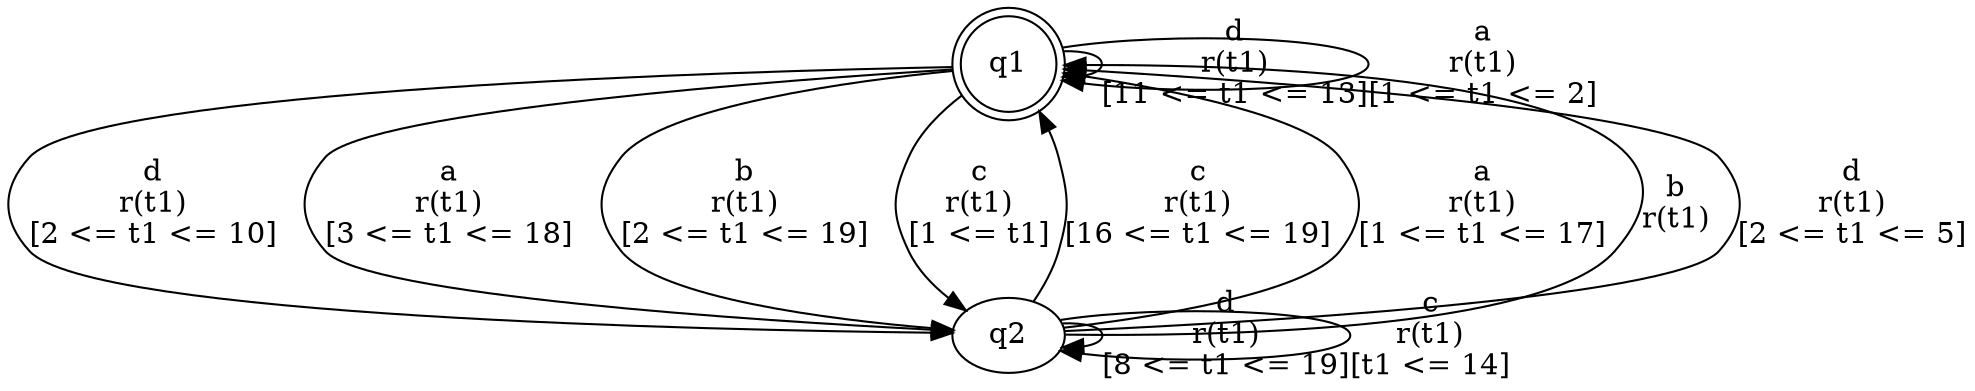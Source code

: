 digraph L {
	qq1[label=q1 shape=doublecircle]
	qq2[label=q2]
	qq1 -> qq2[label="d\nr(t1)\n[2 <= t1 <= 10]"]
	qq2 -> qq1[label="c\nr(t1)\n[16 <= t1 <= 19]"]
	qq2 -> qq1[label="a\nr(t1)\n[1 <= t1 <= 17]"]
	qq2 -> qq2[label="d\nr(t1)\n[8 <= t1 <= 19]"]
	qq2 -> qq2[label="c\nr(t1)\n[t1 <= 14]"]
	qq2 -> qq1[label="b\nr(t1)\n"]
	qq2 -> qq1[label="d\nr(t1)\n[2 <= t1 <= 5]"]
	qq1 -> qq2[label="a\nr(t1)\n[3 <= t1 <= 18]"]
	qq1 -> qq1[label="d\nr(t1)\n[11 <= t1 <= 13]"]
	qq1 -> qq2[label="b\nr(t1)\n[2 <= t1 <= 19]"]
	qq1 -> qq2[label="c\nr(t1)\n[1 <= t1]"]
	qq1 -> qq1[label="a\nr(t1)\n[1 <= t1 <= 2]"]
}
